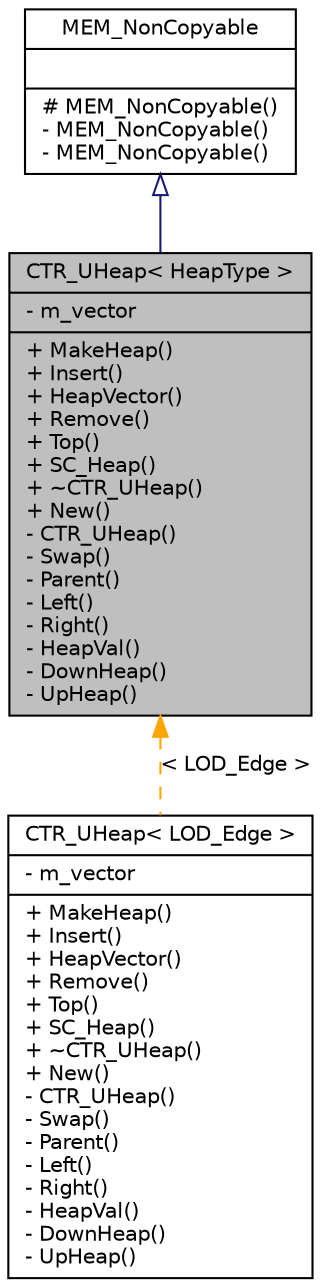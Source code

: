 digraph G
{
  edge [fontname="Helvetica",fontsize="10",labelfontname="Helvetica",labelfontsize="10"];
  node [fontname="Helvetica",fontsize="10",shape=record];
  Node1 [label="{CTR_UHeap\< HeapType \>\n|- m_vector\l|+ MakeHeap()\l+ Insert()\l+ HeapVector()\l+ Remove()\l+ Top()\l+ SC_Heap()\l+ ~CTR_UHeap()\l+ New()\l- CTR_UHeap()\l- Swap()\l- Parent()\l- Left()\l- Right()\l- HeapVal()\l- DownHeap()\l- UpHeap()\l}",height=0.2,width=0.4,color="black", fillcolor="grey75", style="filled" fontcolor="black"];
  Node2 -> Node1 [dir=back,color="midnightblue",fontsize="10",style="solid",arrowtail="empty",fontname="Helvetica"];
  Node2 [label="{MEM_NonCopyable\n||# MEM_NonCopyable()\l- MEM_NonCopyable()\l- MEM_NonCopyable()\l}",height=0.2,width=0.4,color="black", fillcolor="white", style="filled",URL="$d0/d40/classMEM__NonCopyable.html"];
  Node1 -> Node3 [dir=back,color="orange",fontsize="10",style="dashed",label="\< LOD_Edge \>",fontname="Helvetica"];
  Node3 [label="{CTR_UHeap\< LOD_Edge \>\n|- m_vector\l|+ MakeHeap()\l+ Insert()\l+ HeapVector()\l+ Remove()\l+ Top()\l+ SC_Heap()\l+ ~CTR_UHeap()\l+ New()\l- CTR_UHeap()\l- Swap()\l- Parent()\l- Left()\l- Right()\l- HeapVal()\l- DownHeap()\l- UpHeap()\l}",height=0.2,width=0.4,color="black", fillcolor="white", style="filled",URL="$d6/dd1/classCTR__UHeap.html"];
}
